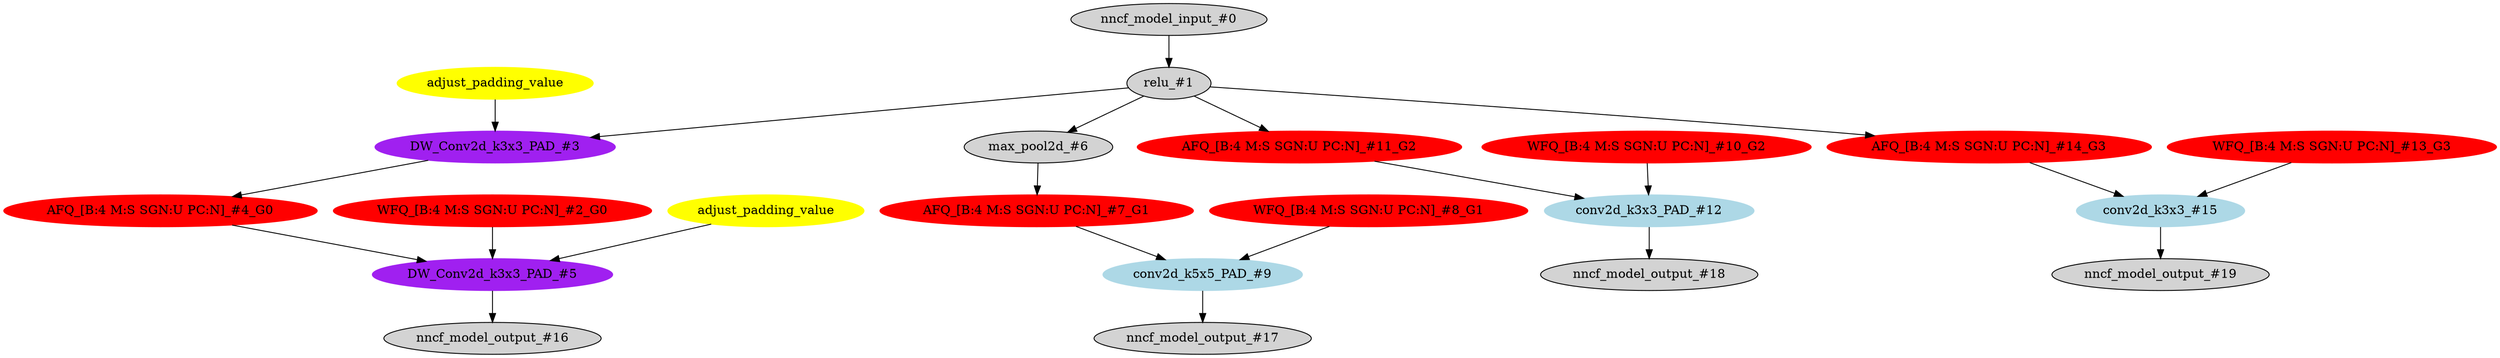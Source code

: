 strict digraph  {
"0 /nncf_model_input_0" [id=0, label="nncf_model_input_#0", style=filled, type=nncf_model_input];
"1 MultiBranchesModel/ReLU/relu_0" [id=1, label="relu_#1", style=filled, type=relu];
"2 MultiBranchesModel/NNCFConv2d[conv_a]/ModuleDict[pre_ops]/UpdateWeight[1]/SymmetricQuantizer[op]/symmetric_quantize_0" [color=red, id=2, label="WFQ_[B:4 M:S SGN:U PC:N]_#2_G0", style=filled, type=symmetric_quantize];
"3 MultiBranchesModel/NNCFConv2d[conv_a]/pad_0" [color=purple, id=3, label="DW_Conv2d_k3x3_PAD_#3", style=filled, type=pad];
"4 MultiBranchesModel/NNCFConv2d[conv_a]/SymmetricQuantizer/symmetric_quantize_0" [color=red, id=4, label="AFQ_[B:4 M:S SGN:U PC:N]_#4_G0", style=filled, type=symmetric_quantize];
"5 MultiBranchesModel/NNCFConv2d[conv_a]/conv2d_0" [color=purple, id=5, label="DW_Conv2d_k3x3_PAD_#5", style=filled, type=conv2d];
"6 MultiBranchesModel/MaxPool2d[max_pool_b]/max_pool2d_0" [id=6, label="max_pool2d_#6", style=filled, type=max_pool2d];
"7 MultiBranchesModel/MaxPool2d[max_pool_b]/SymmetricQuantizer/symmetric_quantize_0" [color=red, id=7, label="AFQ_[B:4 M:S SGN:U PC:N]_#7_G1", style=filled, type=symmetric_quantize];
"8 MultiBranchesModel/NNCFConv2d[conv_b]/ModuleDict[pre_ops]/UpdateWeight[0]/SymmetricQuantizer[op]/symmetric_quantize_0" [color=red, id=8, label="WFQ_[B:4 M:S SGN:U PC:N]_#8_G1", style=filled, type=symmetric_quantize];
"9 MultiBranchesModel/NNCFConv2d[conv_b]/conv2d_0" [color=lightblue, id=9, label="conv2d_k5x5_PAD_#9", style=filled, type=conv2d];
"10 MultiBranchesModel/NNCFConv2d[conv_c]/ModuleDict[pre_ops]/UpdateWeight[0]/SymmetricQuantizer[op]/symmetric_quantize_0" [color=red, id=10, label="WFQ_[B:4 M:S SGN:U PC:N]_#10_G2", style=filled, type=symmetric_quantize];
"11 MultiBranchesModel/NNCFConv2d[conv_c]/SymmetricQuantizer/symmetric_quantize_0" [color=red, id=11, label="AFQ_[B:4 M:S SGN:U PC:N]_#11_G2", style=filled, type=symmetric_quantize];
"12 MultiBranchesModel/NNCFConv2d[conv_c]/conv2d_0" [color=lightblue, id=12, label="conv2d_k3x3_PAD_#12", style=filled, type=conv2d];
"13 MultiBranchesModel/NNCFConv2d[conv_d]/ModuleDict[pre_ops]/UpdateWeight[0]/SymmetricQuantizer[op]/symmetric_quantize_0" [color=red, id=13, label="WFQ_[B:4 M:S SGN:U PC:N]_#13_G3", style=filled, type=symmetric_quantize];
"14 MultiBranchesModel/NNCFConv2d[conv_d]/SymmetricQuantizer/symmetric_quantize_0" [color=red, id=14, label="AFQ_[B:4 M:S SGN:U PC:N]_#14_G3", style=filled, type=symmetric_quantize];
"15 MultiBranchesModel/NNCFConv2d[conv_d]/conv2d_0" [color=lightblue, id=15, label="conv2d_k3x3_#15", style=filled, type=conv2d];
"16 /nncf_model_output_0" [id=16, label="nncf_model_output_#16", style=filled, type=nncf_model_output];
"17 /nncf_model_output_1" [id=17, label="nncf_model_output_#17", style=filled, type=nncf_model_output];
"18 /nncf_model_output_2" [id=18, label="nncf_model_output_#18", style=filled, type=nncf_model_output];
"19 /nncf_model_output_3" [id=19, label="nncf_model_output_#19", style=filled, type=nncf_model_output];
"3 MultiBranchesModel/NNCFConv2d[conv_a]/pad_0_apad" [color=yellow, label=adjust_padding_value, style=filled, type=""];
"5 MultiBranchesModel/NNCFConv2d[conv_a]/conv2d_0_apad" [color=yellow, label=adjust_padding_value, style=filled, type=""];
"0 /nncf_model_input_0" -> "1 MultiBranchesModel/ReLU/relu_0";
"1 MultiBranchesModel/ReLU/relu_0" -> "3 MultiBranchesModel/NNCFConv2d[conv_a]/pad_0";
"1 MultiBranchesModel/ReLU/relu_0" -> "6 MultiBranchesModel/MaxPool2d[max_pool_b]/max_pool2d_0";
"1 MultiBranchesModel/ReLU/relu_0" -> "11 MultiBranchesModel/NNCFConv2d[conv_c]/SymmetricQuantizer/symmetric_quantize_0";
"1 MultiBranchesModel/ReLU/relu_0" -> "14 MultiBranchesModel/NNCFConv2d[conv_d]/SymmetricQuantizer/symmetric_quantize_0";
"2 MultiBranchesModel/NNCFConv2d[conv_a]/ModuleDict[pre_ops]/UpdateWeight[1]/SymmetricQuantizer[op]/symmetric_quantize_0" -> "5 MultiBranchesModel/NNCFConv2d[conv_a]/conv2d_0";
"3 MultiBranchesModel/NNCFConv2d[conv_a]/pad_0" -> "4 MultiBranchesModel/NNCFConv2d[conv_a]/SymmetricQuantizer/symmetric_quantize_0";
"4 MultiBranchesModel/NNCFConv2d[conv_a]/SymmetricQuantizer/symmetric_quantize_0" -> "5 MultiBranchesModel/NNCFConv2d[conv_a]/conv2d_0";
"5 MultiBranchesModel/NNCFConv2d[conv_a]/conv2d_0" -> "16 /nncf_model_output_0";
"6 MultiBranchesModel/MaxPool2d[max_pool_b]/max_pool2d_0" -> "7 MultiBranchesModel/MaxPool2d[max_pool_b]/SymmetricQuantizer/symmetric_quantize_0";
"7 MultiBranchesModel/MaxPool2d[max_pool_b]/SymmetricQuantizer/symmetric_quantize_0" -> "9 MultiBranchesModel/NNCFConv2d[conv_b]/conv2d_0";
"8 MultiBranchesModel/NNCFConv2d[conv_b]/ModuleDict[pre_ops]/UpdateWeight[0]/SymmetricQuantizer[op]/symmetric_quantize_0" -> "9 MultiBranchesModel/NNCFConv2d[conv_b]/conv2d_0";
"9 MultiBranchesModel/NNCFConv2d[conv_b]/conv2d_0" -> "17 /nncf_model_output_1";
"10 MultiBranchesModel/NNCFConv2d[conv_c]/ModuleDict[pre_ops]/UpdateWeight[0]/SymmetricQuantizer[op]/symmetric_quantize_0" -> "12 MultiBranchesModel/NNCFConv2d[conv_c]/conv2d_0";
"11 MultiBranchesModel/NNCFConv2d[conv_c]/SymmetricQuantizer/symmetric_quantize_0" -> "12 MultiBranchesModel/NNCFConv2d[conv_c]/conv2d_0";
"12 MultiBranchesModel/NNCFConv2d[conv_c]/conv2d_0" -> "18 /nncf_model_output_2";
"13 MultiBranchesModel/NNCFConv2d[conv_d]/ModuleDict[pre_ops]/UpdateWeight[0]/SymmetricQuantizer[op]/symmetric_quantize_0" -> "15 MultiBranchesModel/NNCFConv2d[conv_d]/conv2d_0";
"14 MultiBranchesModel/NNCFConv2d[conv_d]/SymmetricQuantizer/symmetric_quantize_0" -> "15 MultiBranchesModel/NNCFConv2d[conv_d]/conv2d_0";
"15 MultiBranchesModel/NNCFConv2d[conv_d]/conv2d_0" -> "19 /nncf_model_output_3";
"3 MultiBranchesModel/NNCFConv2d[conv_a]/pad_0_apad" -> "3 MultiBranchesModel/NNCFConv2d[conv_a]/pad_0";
"5 MultiBranchesModel/NNCFConv2d[conv_a]/conv2d_0_apad" -> "5 MultiBranchesModel/NNCFConv2d[conv_a]/conv2d_0";
}
